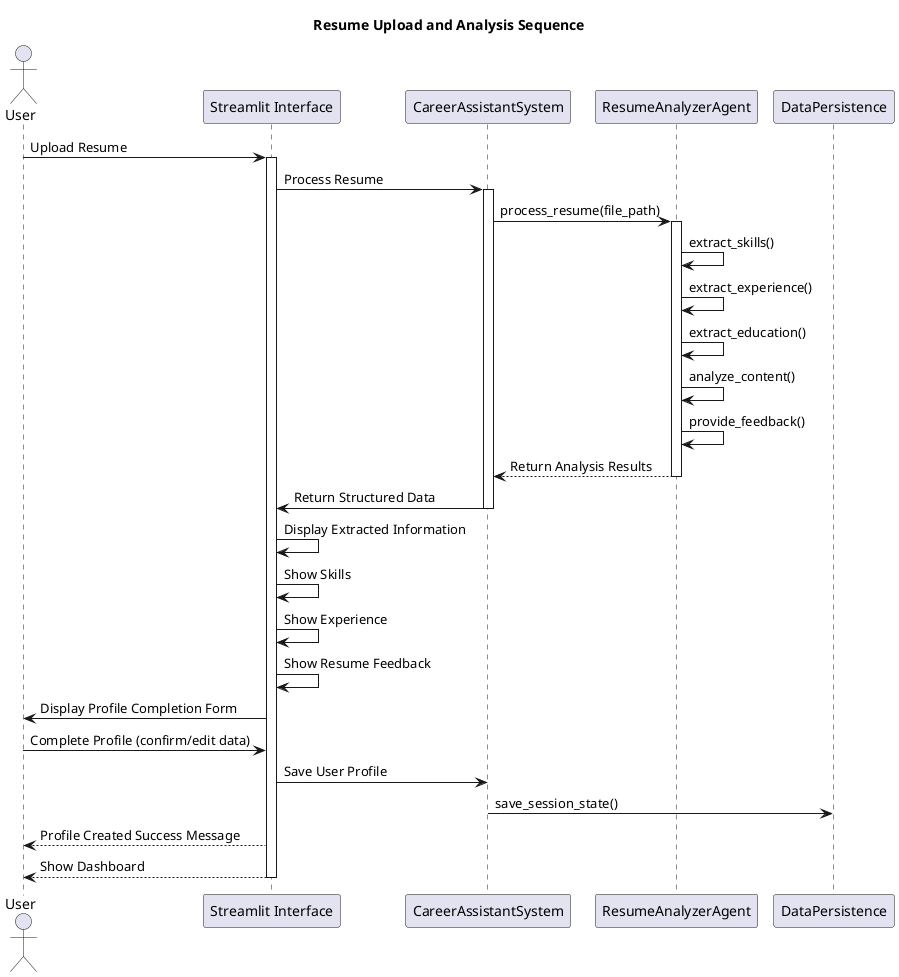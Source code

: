 @startuml Resume Analysis Sequence

actor "User" as user
participant "Streamlit Interface" as ui
participant "CareerAssistantSystem" as system
participant "ResumeAnalyzerAgent" as resumeAgent
participant "DataPersistence" as storage

title Resume Upload and Analysis Sequence

user -> ui : Upload Resume
activate ui

ui -> system : Process Resume
activate system

system -> resumeAgent : process_resume(file_path)
activate resumeAgent

resumeAgent -> resumeAgent : extract_skills()
resumeAgent -> resumeAgent : extract_experience()
resumeAgent -> resumeAgent : extract_education()
resumeAgent -> resumeAgent : analyze_content()
resumeAgent -> resumeAgent : provide_feedback()

resumeAgent --> system : Return Analysis Results
deactivate resumeAgent

system -> ui : Return Structured Data
deactivate system

ui -> ui : Display Extracted Information
ui -> ui : Show Skills
ui -> ui : Show Experience
ui -> ui : Show Resume Feedback

ui -> user : Display Profile Completion Form
user -> ui : Complete Profile (confirm/edit data)
ui -> system : Save User Profile
system -> storage : save_session_state()

ui --> user : Profile Created Success Message
ui --> user : Show Dashboard

deactivate ui

@enduml 